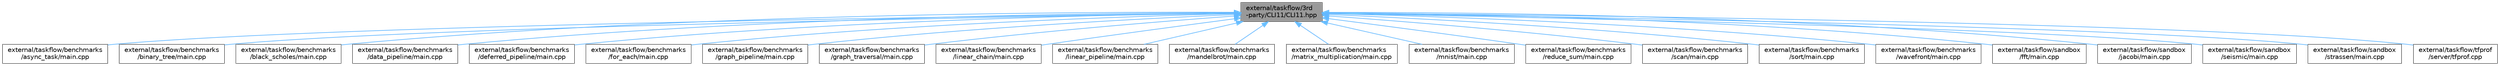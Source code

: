 digraph "external/taskflow/3rd-party/CLI11/CLI11.hpp"
{
 // LATEX_PDF_SIZE
  bgcolor="transparent";
  edge [fontname=Helvetica,fontsize=10,labelfontname=Helvetica,labelfontsize=10];
  node [fontname=Helvetica,fontsize=10,shape=box,height=0.2,width=0.4];
  Node1 [id="Node000001",label="external/taskflow/3rd\l-party/CLI11/CLI11.hpp",height=0.2,width=0.4,color="gray40", fillcolor="grey60", style="filled", fontcolor="black",tooltip=" "];
  Node1 -> Node2 [id="edge1_Node000001_Node000002",dir="back",color="steelblue1",style="solid",tooltip=" "];
  Node2 [id="Node000002",label="external/taskflow/benchmarks\l/async_task/main.cpp",height=0.2,width=0.4,color="grey40", fillcolor="white", style="filled",URL="$external_2taskflow_2benchmarks_2async__task_2main_8cpp.html",tooltip=" "];
  Node1 -> Node3 [id="edge2_Node000001_Node000003",dir="back",color="steelblue1",style="solid",tooltip=" "];
  Node3 [id="Node000003",label="external/taskflow/benchmarks\l/binary_tree/main.cpp",height=0.2,width=0.4,color="grey40", fillcolor="white", style="filled",URL="$external_2taskflow_2benchmarks_2binary__tree_2main_8cpp.html",tooltip=" "];
  Node1 -> Node4 [id="edge3_Node000001_Node000004",dir="back",color="steelblue1",style="solid",tooltip=" "];
  Node4 [id="Node000004",label="external/taskflow/benchmarks\l/black_scholes/main.cpp",height=0.2,width=0.4,color="grey40", fillcolor="white", style="filled",URL="$external_2taskflow_2benchmarks_2black__scholes_2main_8cpp.html",tooltip=" "];
  Node1 -> Node5 [id="edge4_Node000001_Node000005",dir="back",color="steelblue1",style="solid",tooltip=" "];
  Node5 [id="Node000005",label="external/taskflow/benchmarks\l/data_pipeline/main.cpp",height=0.2,width=0.4,color="grey40", fillcolor="white", style="filled",URL="$external_2taskflow_2benchmarks_2data__pipeline_2main_8cpp.html",tooltip=" "];
  Node1 -> Node6 [id="edge5_Node000001_Node000006",dir="back",color="steelblue1",style="solid",tooltip=" "];
  Node6 [id="Node000006",label="external/taskflow/benchmarks\l/deferred_pipeline/main.cpp",height=0.2,width=0.4,color="grey40", fillcolor="white", style="filled",URL="$external_2taskflow_2benchmarks_2deferred__pipeline_2main_8cpp.html",tooltip=" "];
  Node1 -> Node7 [id="edge6_Node000001_Node000007",dir="back",color="steelblue1",style="solid",tooltip=" "];
  Node7 [id="Node000007",label="external/taskflow/benchmarks\l/for_each/main.cpp",height=0.2,width=0.4,color="grey40", fillcolor="white", style="filled",URL="$external_2taskflow_2benchmarks_2for__each_2main_8cpp.html",tooltip=" "];
  Node1 -> Node8 [id="edge7_Node000001_Node000008",dir="back",color="steelblue1",style="solid",tooltip=" "];
  Node8 [id="Node000008",label="external/taskflow/benchmarks\l/graph_pipeline/main.cpp",height=0.2,width=0.4,color="grey40", fillcolor="white", style="filled",URL="$external_2taskflow_2benchmarks_2graph__pipeline_2main_8cpp.html",tooltip=" "];
  Node1 -> Node9 [id="edge8_Node000001_Node000009",dir="back",color="steelblue1",style="solid",tooltip=" "];
  Node9 [id="Node000009",label="external/taskflow/benchmarks\l/graph_traversal/main.cpp",height=0.2,width=0.4,color="grey40", fillcolor="white", style="filled",URL="$external_2taskflow_2benchmarks_2graph__traversal_2main_8cpp.html",tooltip=" "];
  Node1 -> Node10 [id="edge9_Node000001_Node000010",dir="back",color="steelblue1",style="solid",tooltip=" "];
  Node10 [id="Node000010",label="external/taskflow/benchmarks\l/linear_chain/main.cpp",height=0.2,width=0.4,color="grey40", fillcolor="white", style="filled",URL="$external_2taskflow_2benchmarks_2linear__chain_2main_8cpp.html",tooltip=" "];
  Node1 -> Node11 [id="edge10_Node000001_Node000011",dir="back",color="steelblue1",style="solid",tooltip=" "];
  Node11 [id="Node000011",label="external/taskflow/benchmarks\l/linear_pipeline/main.cpp",height=0.2,width=0.4,color="grey40", fillcolor="white", style="filled",URL="$external_2taskflow_2benchmarks_2linear__pipeline_2main_8cpp.html",tooltip=" "];
  Node1 -> Node12 [id="edge11_Node000001_Node000012",dir="back",color="steelblue1",style="solid",tooltip=" "];
  Node12 [id="Node000012",label="external/taskflow/benchmarks\l/mandelbrot/main.cpp",height=0.2,width=0.4,color="grey40", fillcolor="white", style="filled",URL="$external_2taskflow_2benchmarks_2mandelbrot_2main_8cpp.html",tooltip=" "];
  Node1 -> Node13 [id="edge12_Node000001_Node000013",dir="back",color="steelblue1",style="solid",tooltip=" "];
  Node13 [id="Node000013",label="external/taskflow/benchmarks\l/matrix_multiplication/main.cpp",height=0.2,width=0.4,color="grey40", fillcolor="white", style="filled",URL="$external_2taskflow_2benchmarks_2matrix__multiplication_2main_8cpp.html",tooltip=" "];
  Node1 -> Node14 [id="edge13_Node000001_Node000014",dir="back",color="steelblue1",style="solid",tooltip=" "];
  Node14 [id="Node000014",label="external/taskflow/benchmarks\l/mnist/main.cpp",height=0.2,width=0.4,color="grey40", fillcolor="white", style="filled",URL="$external_2taskflow_2benchmarks_2mnist_2main_8cpp.html",tooltip=" "];
  Node1 -> Node15 [id="edge14_Node000001_Node000015",dir="back",color="steelblue1",style="solid",tooltip=" "];
  Node15 [id="Node000015",label="external/taskflow/benchmarks\l/reduce_sum/main.cpp",height=0.2,width=0.4,color="grey40", fillcolor="white", style="filled",URL="$external_2taskflow_2benchmarks_2reduce__sum_2main_8cpp.html",tooltip=" "];
  Node1 -> Node16 [id="edge15_Node000001_Node000016",dir="back",color="steelblue1",style="solid",tooltip=" "];
  Node16 [id="Node000016",label="external/taskflow/benchmarks\l/scan/main.cpp",height=0.2,width=0.4,color="grey40", fillcolor="white", style="filled",URL="$external_2taskflow_2benchmarks_2scan_2main_8cpp.html",tooltip=" "];
  Node1 -> Node17 [id="edge16_Node000001_Node000017",dir="back",color="steelblue1",style="solid",tooltip=" "];
  Node17 [id="Node000017",label="external/taskflow/benchmarks\l/sort/main.cpp",height=0.2,width=0.4,color="grey40", fillcolor="white", style="filled",URL="$external_2taskflow_2benchmarks_2sort_2main_8cpp.html",tooltip=" "];
  Node1 -> Node18 [id="edge17_Node000001_Node000018",dir="back",color="steelblue1",style="solid",tooltip=" "];
  Node18 [id="Node000018",label="external/taskflow/benchmarks\l/wavefront/main.cpp",height=0.2,width=0.4,color="grey40", fillcolor="white", style="filled",URL="$external_2taskflow_2benchmarks_2wavefront_2main_8cpp.html",tooltip=" "];
  Node1 -> Node19 [id="edge18_Node000001_Node000019",dir="back",color="steelblue1",style="solid",tooltip=" "];
  Node19 [id="Node000019",label="external/taskflow/sandbox\l/fft/main.cpp",height=0.2,width=0.4,color="grey40", fillcolor="white", style="filled",URL="$external_2taskflow_2sandbox_2fft_2main_8cpp.html",tooltip=" "];
  Node1 -> Node20 [id="edge19_Node000001_Node000020",dir="back",color="steelblue1",style="solid",tooltip=" "];
  Node20 [id="Node000020",label="external/taskflow/sandbox\l/jacobi/main.cpp",height=0.2,width=0.4,color="grey40", fillcolor="white", style="filled",URL="$external_2taskflow_2sandbox_2jacobi_2main_8cpp.html",tooltip=" "];
  Node1 -> Node21 [id="edge20_Node000001_Node000021",dir="back",color="steelblue1",style="solid",tooltip=" "];
  Node21 [id="Node000021",label="external/taskflow/sandbox\l/seismic/main.cpp",height=0.2,width=0.4,color="grey40", fillcolor="white", style="filled",URL="$external_2taskflow_2sandbox_2seismic_2main_8cpp.html",tooltip=" "];
  Node1 -> Node22 [id="edge21_Node000001_Node000022",dir="back",color="steelblue1",style="solid",tooltip=" "];
  Node22 [id="Node000022",label="external/taskflow/sandbox\l/strassen/main.cpp",height=0.2,width=0.4,color="grey40", fillcolor="white", style="filled",URL="$external_2taskflow_2sandbox_2strassen_2main_8cpp.html",tooltip=" "];
  Node1 -> Node23 [id="edge22_Node000001_Node000023",dir="back",color="steelblue1",style="solid",tooltip=" "];
  Node23 [id="Node000023",label="external/taskflow/tfprof\l/server/tfprof.cpp",height=0.2,width=0.4,color="grey40", fillcolor="white", style="filled",URL="$tfprof_8cpp.html",tooltip=" "];
}

